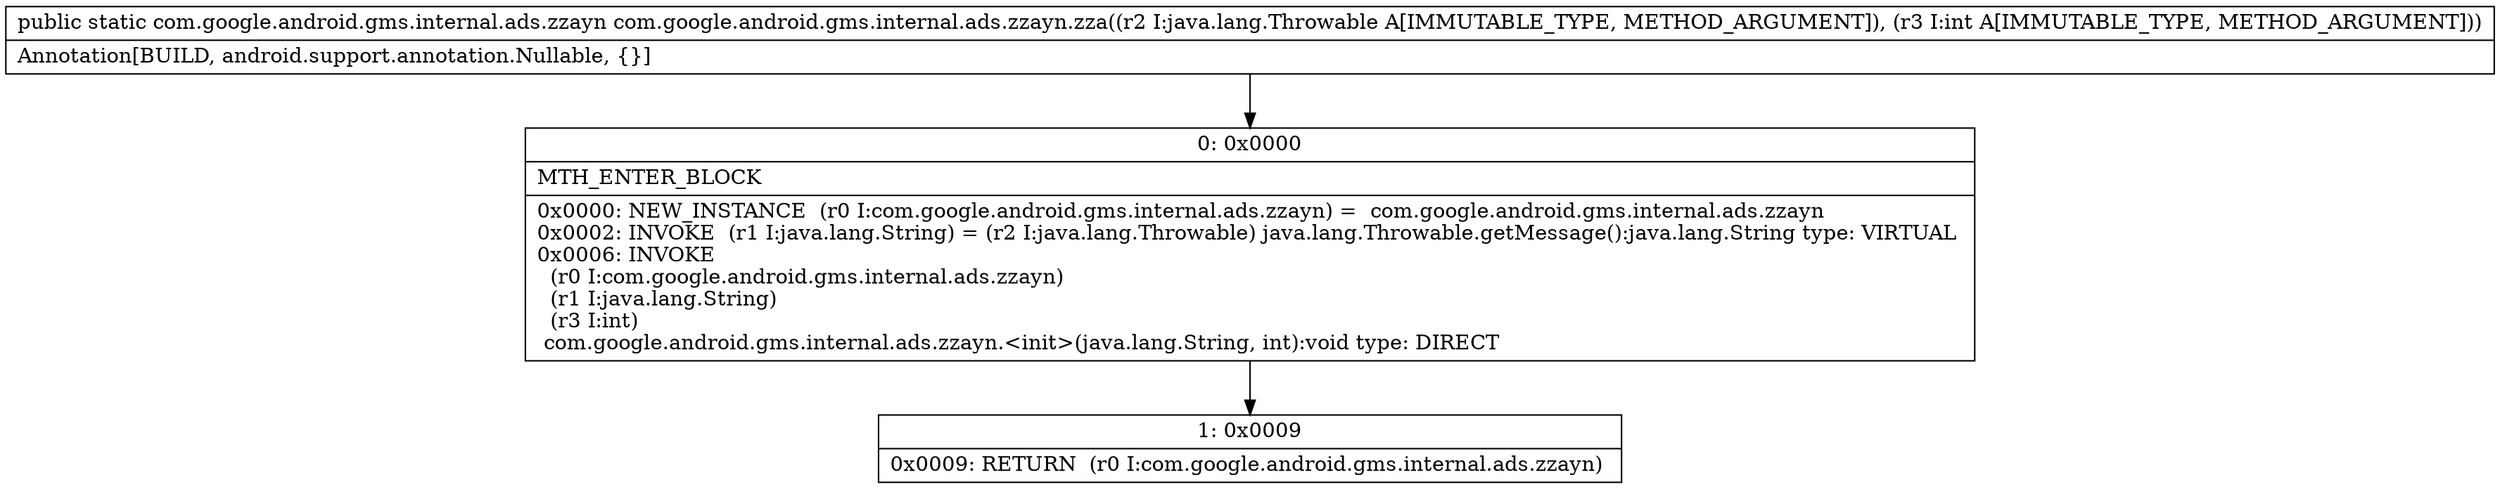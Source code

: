 digraph "CFG forcom.google.android.gms.internal.ads.zzayn.zza(Ljava\/lang\/Throwable;I)Lcom\/google\/android\/gms\/internal\/ads\/zzayn;" {
Node_0 [shape=record,label="{0\:\ 0x0000|MTH_ENTER_BLOCK\l|0x0000: NEW_INSTANCE  (r0 I:com.google.android.gms.internal.ads.zzayn) =  com.google.android.gms.internal.ads.zzayn \l0x0002: INVOKE  (r1 I:java.lang.String) = (r2 I:java.lang.Throwable) java.lang.Throwable.getMessage():java.lang.String type: VIRTUAL \l0x0006: INVOKE  \l  (r0 I:com.google.android.gms.internal.ads.zzayn)\l  (r1 I:java.lang.String)\l  (r3 I:int)\l com.google.android.gms.internal.ads.zzayn.\<init\>(java.lang.String, int):void type: DIRECT \l}"];
Node_1 [shape=record,label="{1\:\ 0x0009|0x0009: RETURN  (r0 I:com.google.android.gms.internal.ads.zzayn) \l}"];
MethodNode[shape=record,label="{public static com.google.android.gms.internal.ads.zzayn com.google.android.gms.internal.ads.zzayn.zza((r2 I:java.lang.Throwable A[IMMUTABLE_TYPE, METHOD_ARGUMENT]), (r3 I:int A[IMMUTABLE_TYPE, METHOD_ARGUMENT]))  | Annotation[BUILD, android.support.annotation.Nullable, \{\}]\l}"];
MethodNode -> Node_0;
Node_0 -> Node_1;
}

